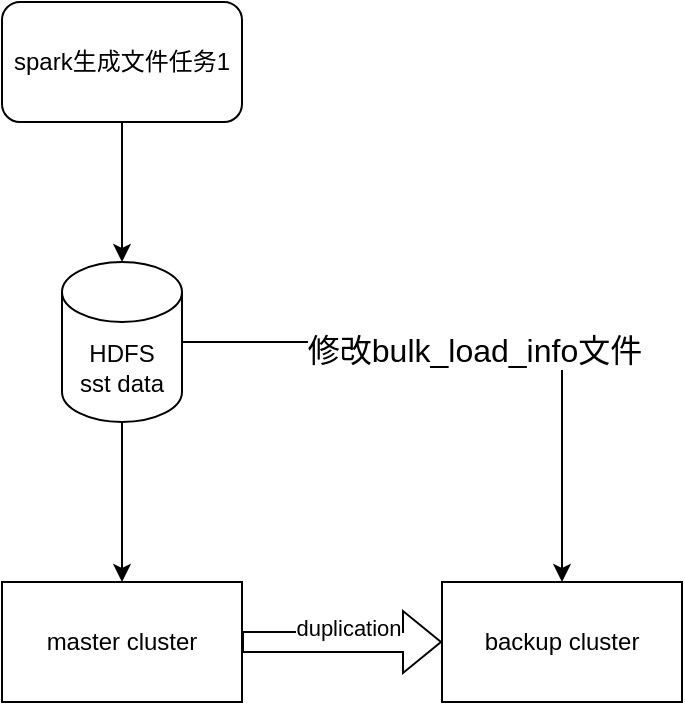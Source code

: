 <mxfile version="24.7.5">
  <diagram name="Page-1" id="I_wdkg0ZlfrT_e-AS8QL">
    <mxGraphModel dx="1371" dy="799" grid="1" gridSize="10" guides="1" tooltips="1" connect="1" arrows="1" fold="1" page="1" pageScale="1" pageWidth="850" pageHeight="1100" math="0" shadow="0">
      <root>
        <mxCell id="0" />
        <mxCell id="1" parent="0" />
        <mxCell id="Ao320Pc0rIPsjdrXAPvX-12" style="edgeStyle=orthogonalEdgeStyle;rounded=0;orthogonalLoop=1;jettySize=auto;html=1;exitX=1;exitY=0.5;exitDx=0;exitDy=0;entryX=0;entryY=0.5;entryDx=0;entryDy=0;shape=flexArrow;" edge="1" parent="1" source="Ao320Pc0rIPsjdrXAPvX-2" target="Ao320Pc0rIPsjdrXAPvX-5">
          <mxGeometry relative="1" as="geometry" />
        </mxCell>
        <mxCell id="Ao320Pc0rIPsjdrXAPvX-13" value="duplication" style="edgeLabel;html=1;align=center;verticalAlign=middle;resizable=0;points=[];" vertex="1" connectable="0" parent="Ao320Pc0rIPsjdrXAPvX-12">
          <mxGeometry x="0.06" y="7" relative="1" as="geometry">
            <mxPoint as="offset" />
          </mxGeometry>
        </mxCell>
        <mxCell id="Ao320Pc0rIPsjdrXAPvX-2" value="master cluster" style="rounded=0;whiteSpace=wrap;html=1;" vertex="1" parent="1">
          <mxGeometry x="130" y="450" width="120" height="60" as="geometry" />
        </mxCell>
        <mxCell id="Ao320Pc0rIPsjdrXAPvX-9" style="edgeStyle=orthogonalEdgeStyle;rounded=0;orthogonalLoop=1;jettySize=auto;html=1;exitX=0.5;exitY=1;exitDx=0;exitDy=0;exitPerimeter=0;entryX=0.5;entryY=0;entryDx=0;entryDy=0;" edge="1" parent="1" source="Ao320Pc0rIPsjdrXAPvX-3" target="Ao320Pc0rIPsjdrXAPvX-2">
          <mxGeometry relative="1" as="geometry" />
        </mxCell>
        <mxCell id="Ao320Pc0rIPsjdrXAPvX-3" value="HDFS&lt;div&gt;sst data&lt;/div&gt;" style="shape=cylinder3;whiteSpace=wrap;html=1;boundedLbl=1;backgroundOutline=1;size=15;" vertex="1" parent="1">
          <mxGeometry x="160" y="290" width="60" height="80" as="geometry" />
        </mxCell>
        <mxCell id="Ao320Pc0rIPsjdrXAPvX-5" value="backup cluster" style="rounded=0;whiteSpace=wrap;html=1;" vertex="1" parent="1">
          <mxGeometry x="350" y="450" width="120" height="60" as="geometry" />
        </mxCell>
        <mxCell id="Ao320Pc0rIPsjdrXAPvX-8" style="edgeStyle=orthogonalEdgeStyle;rounded=0;orthogonalLoop=1;jettySize=auto;html=1;exitX=0.5;exitY=1;exitDx=0;exitDy=0;" edge="1" parent="1" source="Ao320Pc0rIPsjdrXAPvX-6" target="Ao320Pc0rIPsjdrXAPvX-3">
          <mxGeometry relative="1" as="geometry" />
        </mxCell>
        <mxCell id="Ao320Pc0rIPsjdrXAPvX-6" value="spark生成文件任务1" style="rounded=1;whiteSpace=wrap;html=1;" vertex="1" parent="1">
          <mxGeometry x="130" y="160" width="120" height="60" as="geometry" />
        </mxCell>
        <mxCell id="Ao320Pc0rIPsjdrXAPvX-14" style="edgeStyle=orthogonalEdgeStyle;rounded=0;orthogonalLoop=1;jettySize=auto;html=1;exitX=1;exitY=0.5;exitDx=0;exitDy=0;exitPerimeter=0;" edge="1" parent="1" source="Ao320Pc0rIPsjdrXAPvX-3" target="Ao320Pc0rIPsjdrXAPvX-5">
          <mxGeometry relative="1" as="geometry">
            <mxPoint x="380" y="330" as="targetPoint" />
          </mxGeometry>
        </mxCell>
        <mxCell id="Ao320Pc0rIPsjdrXAPvX-15" value="修改bulk_load_info文件" style="edgeLabel;html=1;align=center;verticalAlign=middle;resizable=0;points=[];fontSize=16;" vertex="1" connectable="0" parent="Ao320Pc0rIPsjdrXAPvX-14">
          <mxGeometry x="-0.062" y="-4" relative="1" as="geometry">
            <mxPoint as="offset" />
          </mxGeometry>
        </mxCell>
      </root>
    </mxGraphModel>
  </diagram>
</mxfile>
